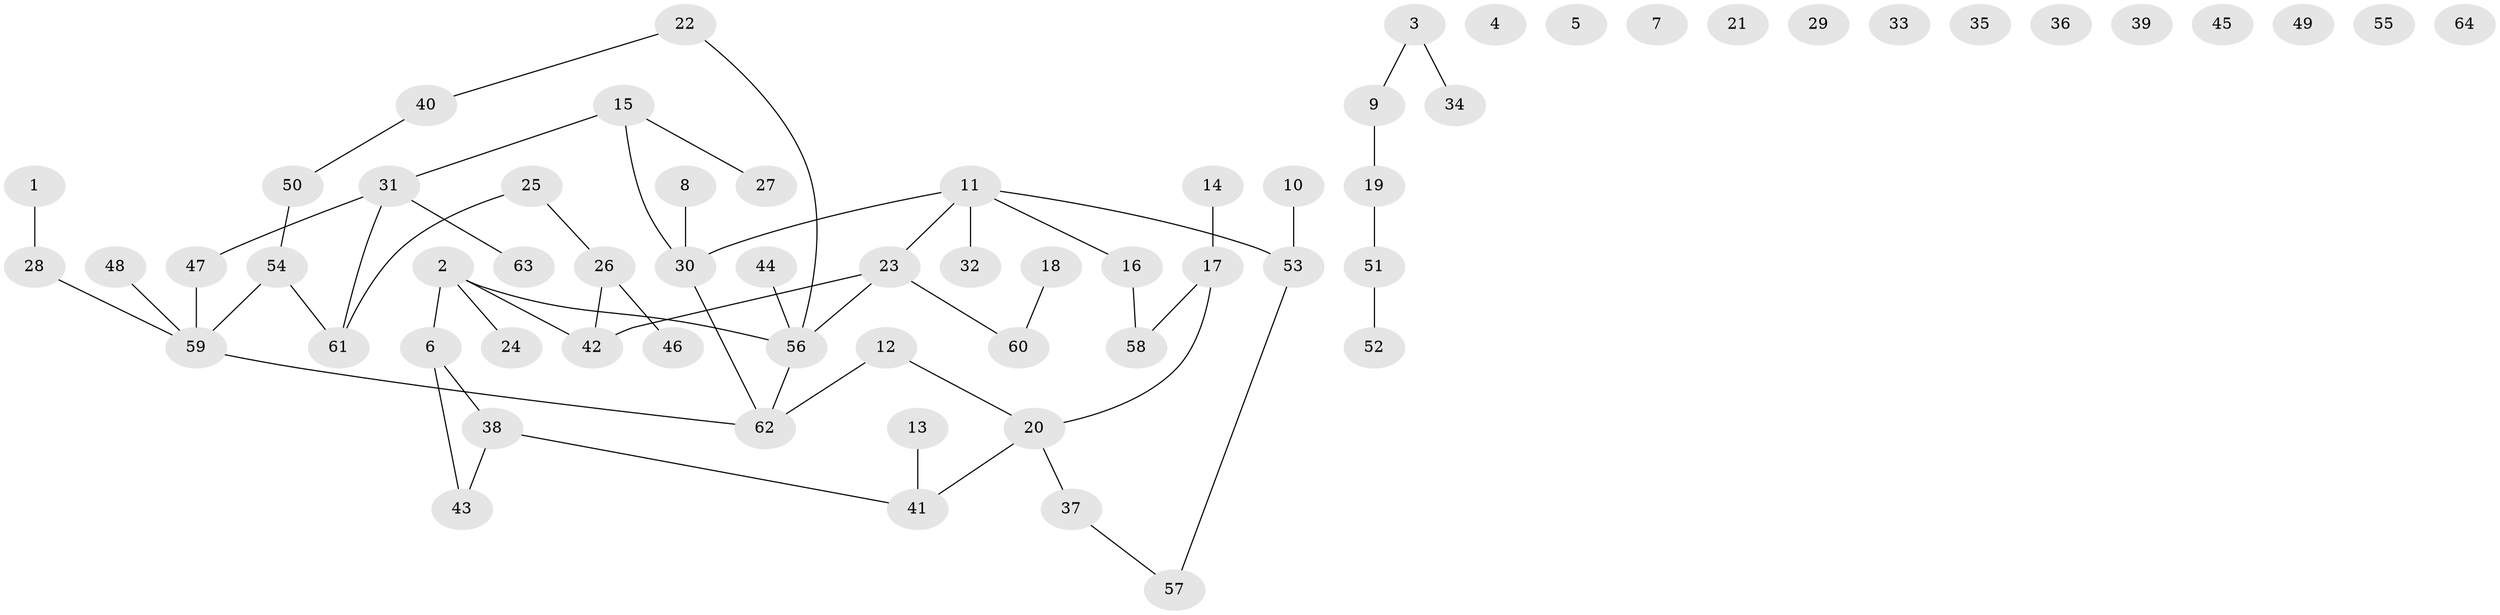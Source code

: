 // Generated by graph-tools (version 1.1) at 2025/33/03/09/25 02:33:23]
// undirected, 64 vertices, 59 edges
graph export_dot {
graph [start="1"]
  node [color=gray90,style=filled];
  1;
  2;
  3;
  4;
  5;
  6;
  7;
  8;
  9;
  10;
  11;
  12;
  13;
  14;
  15;
  16;
  17;
  18;
  19;
  20;
  21;
  22;
  23;
  24;
  25;
  26;
  27;
  28;
  29;
  30;
  31;
  32;
  33;
  34;
  35;
  36;
  37;
  38;
  39;
  40;
  41;
  42;
  43;
  44;
  45;
  46;
  47;
  48;
  49;
  50;
  51;
  52;
  53;
  54;
  55;
  56;
  57;
  58;
  59;
  60;
  61;
  62;
  63;
  64;
  1 -- 28;
  2 -- 6;
  2 -- 24;
  2 -- 42;
  2 -- 56;
  3 -- 9;
  3 -- 34;
  6 -- 38;
  6 -- 43;
  8 -- 30;
  9 -- 19;
  10 -- 53;
  11 -- 16;
  11 -- 23;
  11 -- 30;
  11 -- 32;
  11 -- 53;
  12 -- 20;
  12 -- 62;
  13 -- 41;
  14 -- 17;
  15 -- 27;
  15 -- 30;
  15 -- 31;
  16 -- 58;
  17 -- 20;
  17 -- 58;
  18 -- 60;
  19 -- 51;
  20 -- 37;
  20 -- 41;
  22 -- 40;
  22 -- 56;
  23 -- 42;
  23 -- 56;
  23 -- 60;
  25 -- 26;
  25 -- 61;
  26 -- 42;
  26 -- 46;
  28 -- 59;
  30 -- 62;
  31 -- 47;
  31 -- 61;
  31 -- 63;
  37 -- 57;
  38 -- 41;
  38 -- 43;
  40 -- 50;
  44 -- 56;
  47 -- 59;
  48 -- 59;
  50 -- 54;
  51 -- 52;
  53 -- 57;
  54 -- 59;
  54 -- 61;
  56 -- 62;
  59 -- 62;
}
